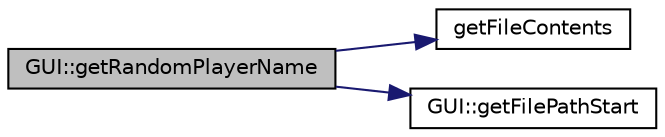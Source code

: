 digraph "GUI::getRandomPlayerName"
{
 // INTERACTIVE_SVG=YES
 // LATEX_PDF_SIZE
  edge [fontname="Helvetica",fontsize="10",labelfontname="Helvetica",labelfontsize="10"];
  node [fontname="Helvetica",fontsize="10",shape=record];
  rankdir="LR";
  Node1 [label="GUI::getRandomPlayerName",height=0.2,width=0.4,color="black", fillcolor="grey75", style="filled", fontcolor="black",tooltip="Generate a random name for a player."];
  Node1 -> Node2 [color="midnightblue",fontsize="10",style="solid",fontname="Helvetica"];
  Node2 [label="getFileContents",height=0.2,width=0.4,color="black", fillcolor="white", style="filled",URL="$_g_u_i_8cpp.html#a734f170642ae5d075a5f9f98fab8cfdf",tooltip=" "];
  Node1 -> Node3 [color="midnightblue",fontsize="10",style="solid",fontname="Helvetica"];
  Node3 [label="GUI::getFilePathStart",height=0.2,width=0.4,color="black", fillcolor="white", style="filled",URL="$class_g_u_i.html#a1b505eb7d9252e68a4c5fa341673f1c2",tooltip=" "];
}
